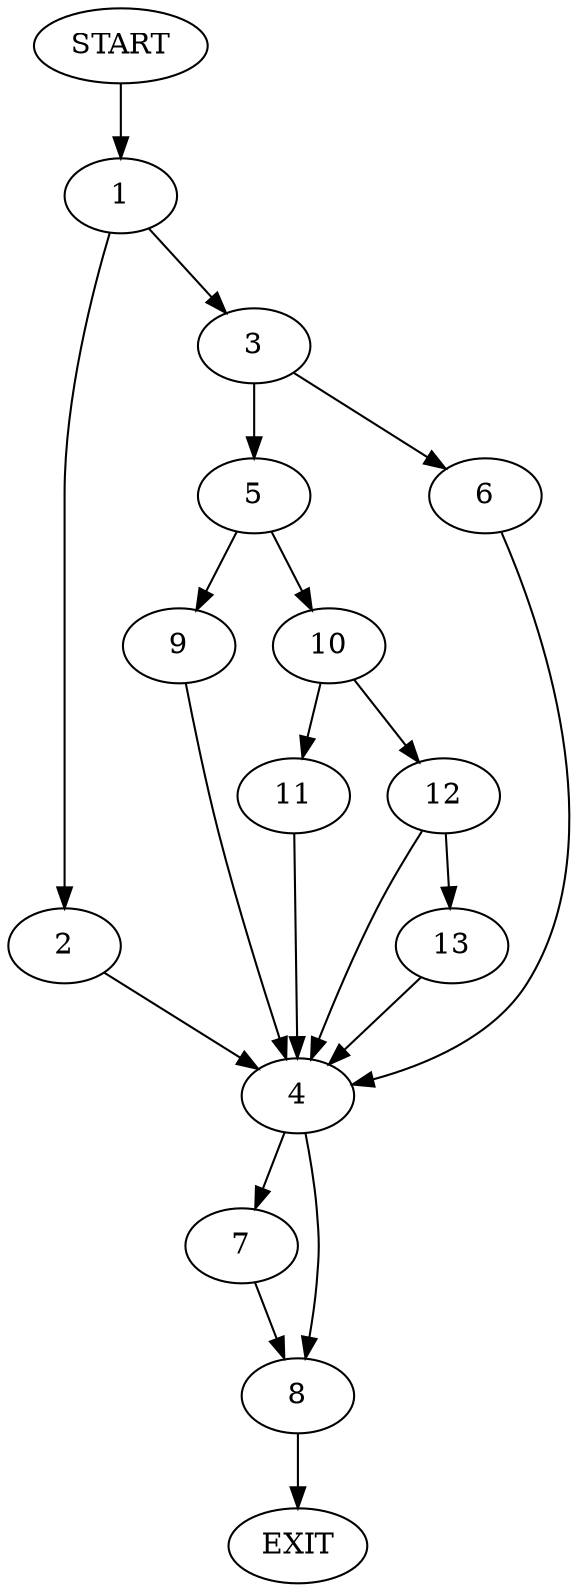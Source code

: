 digraph {
0 [label="START"]
14 [label="EXIT"]
0 -> 1
1 -> 2
1 -> 3
2 -> 4
3 -> 5
3 -> 6
4 -> 7
4 -> 8
6 -> 4
5 -> 9
5 -> 10
9 -> 4
10 -> 11
10 -> 12
11 -> 4
12 -> 13
12 -> 4
13 -> 4
8 -> 14
7 -> 8
}
